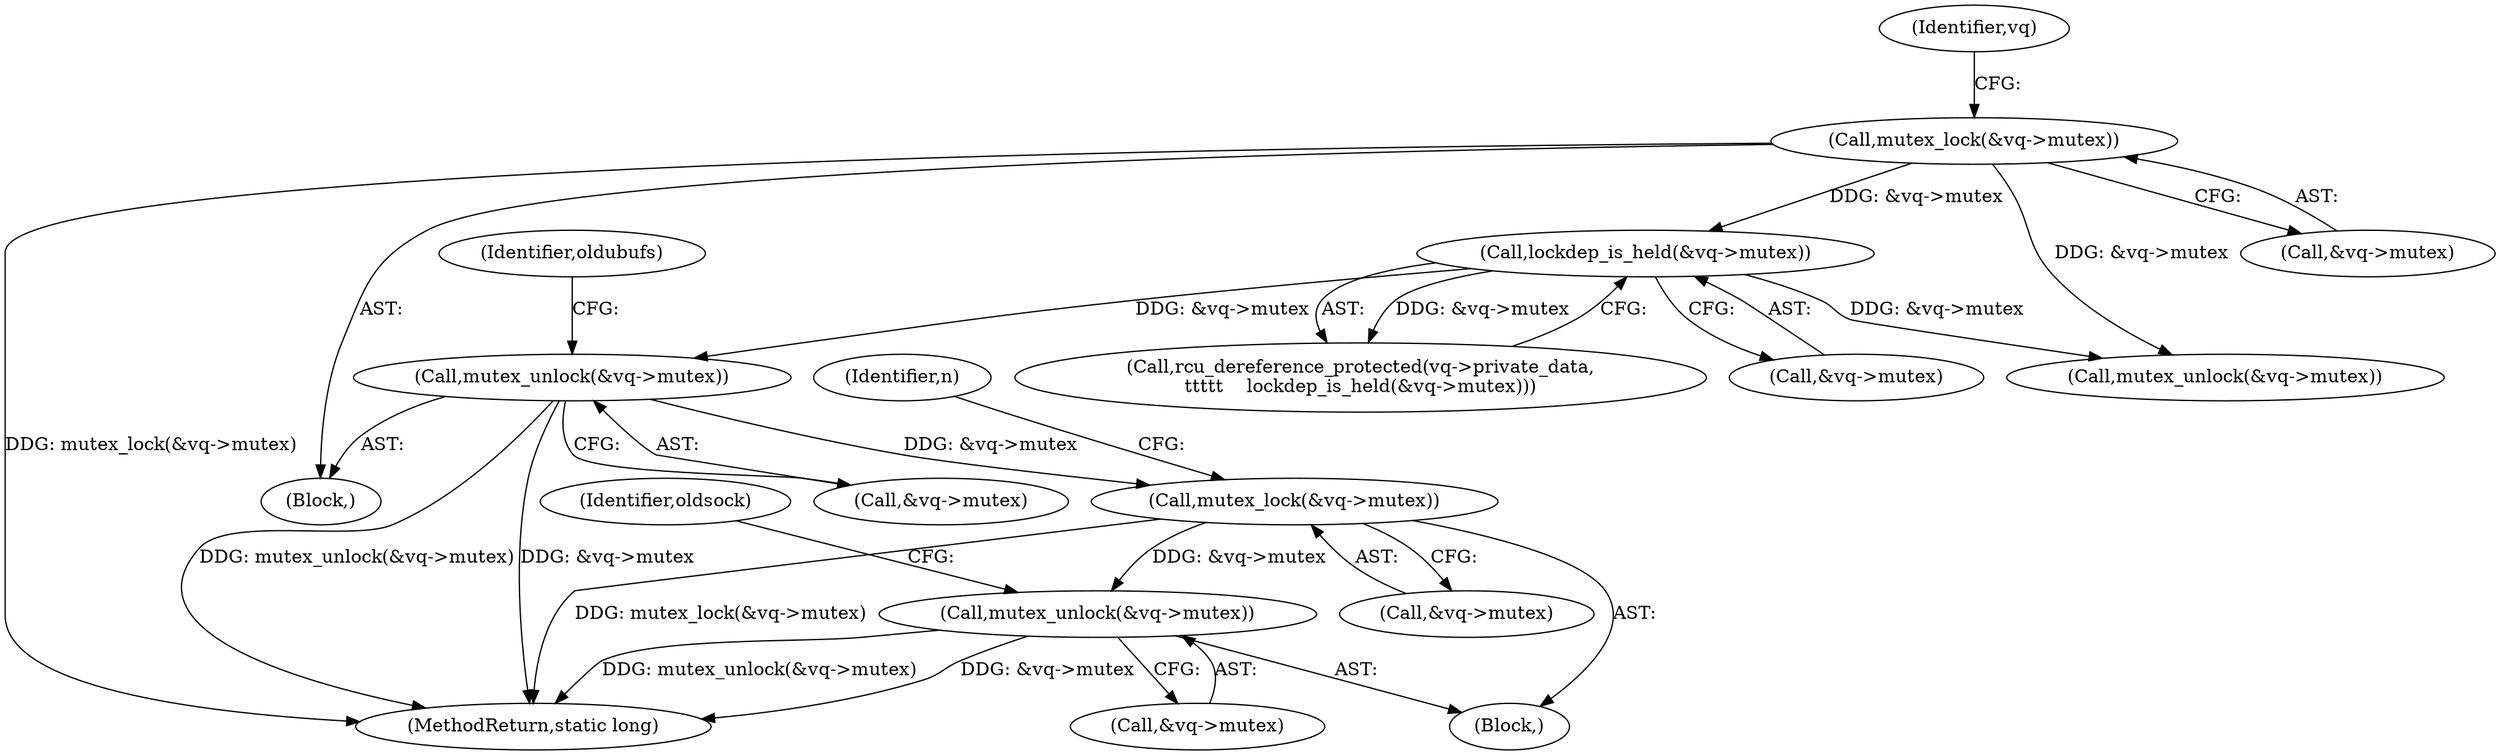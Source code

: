digraph "0_linux_dd7633ecd553a5e304d349aa6f8eb8a0417098c5@API" {
"1000281" [label="(Call,mutex_lock(&vq->mutex))"];
"1000271" [label="(Call,mutex_unlock(&vq->mutex))"];
"1000196" [label="(Call,lockdep_is_held(&vq->mutex))"];
"1000162" [label="(Call,mutex_lock(&vq->mutex))"];
"1000289" [label="(Call,mutex_unlock(&vq->mutex))"];
"1000347" [label="(MethodReturn,static long)"];
"1000271" [label="(Call,mutex_unlock(&vq->mutex))"];
"1000295" [label="(Identifier,oldsock)"];
"1000332" [label="(Call,mutex_unlock(&vq->mutex))"];
"1000289" [label="(Call,mutex_unlock(&vq->mutex))"];
"1000192" [label="(Call,rcu_dereference_protected(vq->private_data,\n\t\t\t\t\t    lockdep_is_held(&vq->mutex)))"];
"1000162" [label="(Call,mutex_lock(&vq->mutex))"];
"1000282" [label="(Call,&vq->mutex)"];
"1000170" [label="(Identifier,vq)"];
"1000278" [label="(Block,)"];
"1000281" [label="(Call,mutex_lock(&vq->mutex))"];
"1000287" [label="(Identifier,n)"];
"1000106" [label="(Block,)"];
"1000277" [label="(Identifier,oldubufs)"];
"1000196" [label="(Call,lockdep_is_held(&vq->mutex))"];
"1000290" [label="(Call,&vq->mutex)"];
"1000272" [label="(Call,&vq->mutex)"];
"1000197" [label="(Call,&vq->mutex)"];
"1000163" [label="(Call,&vq->mutex)"];
"1000281" -> "1000278"  [label="AST: "];
"1000281" -> "1000282"  [label="CFG: "];
"1000282" -> "1000281"  [label="AST: "];
"1000287" -> "1000281"  [label="CFG: "];
"1000281" -> "1000347"  [label="DDG: mutex_lock(&vq->mutex)"];
"1000271" -> "1000281"  [label="DDG: &vq->mutex"];
"1000281" -> "1000289"  [label="DDG: &vq->mutex"];
"1000271" -> "1000106"  [label="AST: "];
"1000271" -> "1000272"  [label="CFG: "];
"1000272" -> "1000271"  [label="AST: "];
"1000277" -> "1000271"  [label="CFG: "];
"1000271" -> "1000347"  [label="DDG: &vq->mutex"];
"1000271" -> "1000347"  [label="DDG: mutex_unlock(&vq->mutex)"];
"1000196" -> "1000271"  [label="DDG: &vq->mutex"];
"1000196" -> "1000192"  [label="AST: "];
"1000196" -> "1000197"  [label="CFG: "];
"1000197" -> "1000196"  [label="AST: "];
"1000192" -> "1000196"  [label="CFG: "];
"1000196" -> "1000192"  [label="DDG: &vq->mutex"];
"1000162" -> "1000196"  [label="DDG: &vq->mutex"];
"1000196" -> "1000332"  [label="DDG: &vq->mutex"];
"1000162" -> "1000106"  [label="AST: "];
"1000162" -> "1000163"  [label="CFG: "];
"1000163" -> "1000162"  [label="AST: "];
"1000170" -> "1000162"  [label="CFG: "];
"1000162" -> "1000347"  [label="DDG: mutex_lock(&vq->mutex)"];
"1000162" -> "1000332"  [label="DDG: &vq->mutex"];
"1000289" -> "1000278"  [label="AST: "];
"1000289" -> "1000290"  [label="CFG: "];
"1000290" -> "1000289"  [label="AST: "];
"1000295" -> "1000289"  [label="CFG: "];
"1000289" -> "1000347"  [label="DDG: &vq->mutex"];
"1000289" -> "1000347"  [label="DDG: mutex_unlock(&vq->mutex)"];
}
